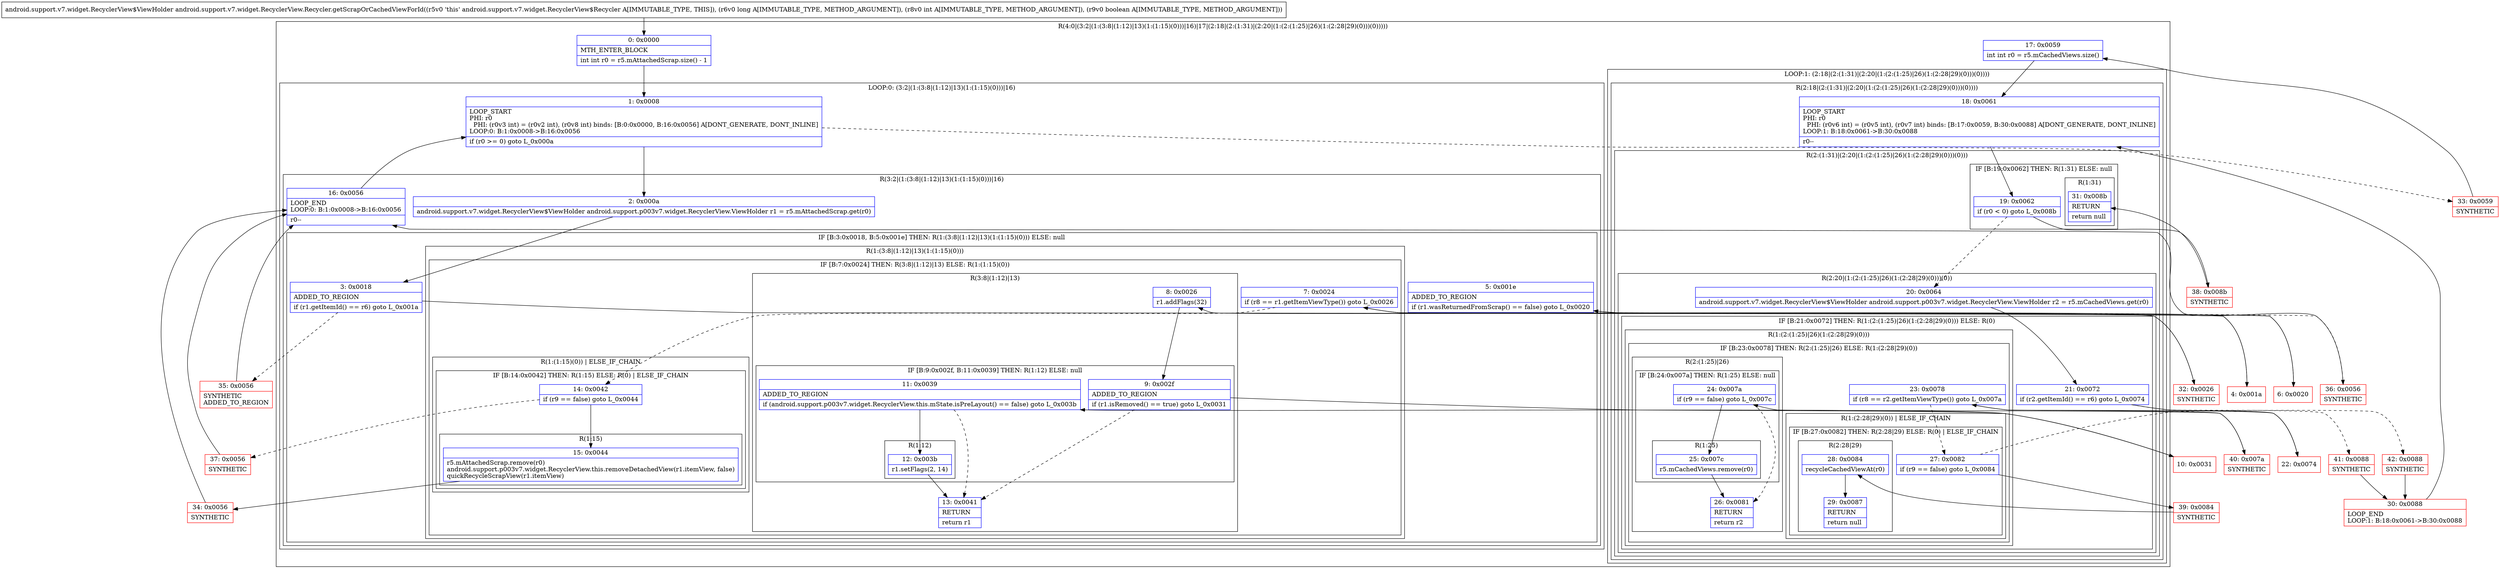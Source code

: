 digraph "CFG forandroid.support.v7.widget.RecyclerView.Recycler.getScrapOrCachedViewForId(JIZ)Landroid\/support\/v7\/widget\/RecyclerView$ViewHolder;" {
subgraph cluster_Region_1765159373 {
label = "R(4:0|(3:2|(1:(3:8|(1:12)|13)(1:(1:15)(0)))|16)|17|(2:18|(2:(1:31)|(2:20|(1:(2:(1:25)|26)(1:(2:28|29)(0)))(0)))))";
node [shape=record,color=blue];
Node_0 [shape=record,label="{0\:\ 0x0000|MTH_ENTER_BLOCK\l|int int r0 = r5.mAttachedScrap.size() \- 1\l}"];
subgraph cluster_LoopRegion_1072258589 {
label = "LOOP:0: (3:2|(1:(3:8|(1:12)|13)(1:(1:15)(0)))|16)";
node [shape=record,color=blue];
Node_1 [shape=record,label="{1\:\ 0x0008|LOOP_START\lPHI: r0 \l  PHI: (r0v3 int) = (r0v2 int), (r0v8 int) binds: [B:0:0x0000, B:16:0x0056] A[DONT_GENERATE, DONT_INLINE]\lLOOP:0: B:1:0x0008\-\>B:16:0x0056\l|if (r0 \>= 0) goto L_0x000a\l}"];
subgraph cluster_Region_1088779190 {
label = "R(3:2|(1:(3:8|(1:12)|13)(1:(1:15)(0)))|16)";
node [shape=record,color=blue];
Node_2 [shape=record,label="{2\:\ 0x000a|android.support.v7.widget.RecyclerView$ViewHolder android.support.p003v7.widget.RecyclerView.ViewHolder r1 = r5.mAttachedScrap.get(r0)\l}"];
subgraph cluster_IfRegion_2100831979 {
label = "IF [B:3:0x0018, B:5:0x001e] THEN: R(1:(3:8|(1:12)|13)(1:(1:15)(0))) ELSE: null";
node [shape=record,color=blue];
Node_3 [shape=record,label="{3\:\ 0x0018|ADDED_TO_REGION\l|if (r1.getItemId() == r6) goto L_0x001a\l}"];
Node_5 [shape=record,label="{5\:\ 0x001e|ADDED_TO_REGION\l|if (r1.wasReturnedFromScrap() == false) goto L_0x0020\l}"];
subgraph cluster_Region_7702883 {
label = "R(1:(3:8|(1:12)|13)(1:(1:15)(0)))";
node [shape=record,color=blue];
subgraph cluster_IfRegion_2120364723 {
label = "IF [B:7:0x0024] THEN: R(3:8|(1:12)|13) ELSE: R(1:(1:15)(0))";
node [shape=record,color=blue];
Node_7 [shape=record,label="{7\:\ 0x0024|if (r8 == r1.getItemViewType()) goto L_0x0026\l}"];
subgraph cluster_Region_165134032 {
label = "R(3:8|(1:12)|13)";
node [shape=record,color=blue];
Node_8 [shape=record,label="{8\:\ 0x0026|r1.addFlags(32)\l}"];
subgraph cluster_IfRegion_1838749708 {
label = "IF [B:9:0x002f, B:11:0x0039] THEN: R(1:12) ELSE: null";
node [shape=record,color=blue];
Node_9 [shape=record,label="{9\:\ 0x002f|ADDED_TO_REGION\l|if (r1.isRemoved() == true) goto L_0x0031\l}"];
Node_11 [shape=record,label="{11\:\ 0x0039|ADDED_TO_REGION\l|if (android.support.p003v7.widget.RecyclerView.this.mState.isPreLayout() == false) goto L_0x003b\l}"];
subgraph cluster_Region_1361732650 {
label = "R(1:12)";
node [shape=record,color=blue];
Node_12 [shape=record,label="{12\:\ 0x003b|r1.setFlags(2, 14)\l}"];
}
}
Node_13 [shape=record,label="{13\:\ 0x0041|RETURN\l|return r1\l}"];
}
subgraph cluster_Region_1372524408 {
label = "R(1:(1:15)(0)) | ELSE_IF_CHAIN\l";
node [shape=record,color=blue];
subgraph cluster_IfRegion_1102024432 {
label = "IF [B:14:0x0042] THEN: R(1:15) ELSE: R(0) | ELSE_IF_CHAIN\l";
node [shape=record,color=blue];
Node_14 [shape=record,label="{14\:\ 0x0042|if (r9 == false) goto L_0x0044\l}"];
subgraph cluster_Region_1433804629 {
label = "R(1:15)";
node [shape=record,color=blue];
Node_15 [shape=record,label="{15\:\ 0x0044|r5.mAttachedScrap.remove(r0)\landroid.support.p003v7.widget.RecyclerView.this.removeDetachedView(r1.itemView, false)\lquickRecycleScrapView(r1.itemView)\l}"];
}
subgraph cluster_Region_864207071 {
label = "R(0)";
node [shape=record,color=blue];
}
}
}
}
}
}
Node_16 [shape=record,label="{16\:\ 0x0056|LOOP_END\lLOOP:0: B:1:0x0008\-\>B:16:0x0056\l|r0\-\-\l}"];
}
}
Node_17 [shape=record,label="{17\:\ 0x0059|int int r0 = r5.mCachedViews.size()\l}"];
subgraph cluster_LoopRegion_529561949 {
label = "LOOP:1: (2:18|(2:(1:31)|(2:20|(1:(2:(1:25)|26)(1:(2:28|29)(0)))(0))))";
node [shape=record,color=blue];
subgraph cluster_Region_227996783 {
label = "R(2:18|(2:(1:31)|(2:20|(1:(2:(1:25)|26)(1:(2:28|29)(0)))(0))))";
node [shape=record,color=blue];
Node_18 [shape=record,label="{18\:\ 0x0061|LOOP_START\lPHI: r0 \l  PHI: (r0v6 int) = (r0v5 int), (r0v7 int) binds: [B:17:0x0059, B:30:0x0088] A[DONT_GENERATE, DONT_INLINE]\lLOOP:1: B:18:0x0061\-\>B:30:0x0088\l|r0\-\-\l}"];
subgraph cluster_Region_906826008 {
label = "R(2:(1:31)|(2:20|(1:(2:(1:25)|26)(1:(2:28|29)(0)))(0)))";
node [shape=record,color=blue];
subgraph cluster_IfRegion_2029673078 {
label = "IF [B:19:0x0062] THEN: R(1:31) ELSE: null";
node [shape=record,color=blue];
Node_19 [shape=record,label="{19\:\ 0x0062|if (r0 \< 0) goto L_0x008b\l}"];
subgraph cluster_Region_199807271 {
label = "R(1:31)";
node [shape=record,color=blue];
Node_31 [shape=record,label="{31\:\ 0x008b|RETURN\l|return null\l}"];
}
}
subgraph cluster_Region_325709340 {
label = "R(2:20|(1:(2:(1:25)|26)(1:(2:28|29)(0)))(0))";
node [shape=record,color=blue];
Node_20 [shape=record,label="{20\:\ 0x0064|android.support.v7.widget.RecyclerView$ViewHolder android.support.p003v7.widget.RecyclerView.ViewHolder r2 = r5.mCachedViews.get(r0)\l}"];
subgraph cluster_IfRegion_1712106173 {
label = "IF [B:21:0x0072] THEN: R(1:(2:(1:25)|26)(1:(2:28|29)(0))) ELSE: R(0)";
node [shape=record,color=blue];
Node_21 [shape=record,label="{21\:\ 0x0072|if (r2.getItemId() == r6) goto L_0x0074\l}"];
subgraph cluster_Region_784956605 {
label = "R(1:(2:(1:25)|26)(1:(2:28|29)(0)))";
node [shape=record,color=blue];
subgraph cluster_IfRegion_986296686 {
label = "IF [B:23:0x0078] THEN: R(2:(1:25)|26) ELSE: R(1:(2:28|29)(0))";
node [shape=record,color=blue];
Node_23 [shape=record,label="{23\:\ 0x0078|if (r8 == r2.getItemViewType()) goto L_0x007a\l}"];
subgraph cluster_Region_1250280955 {
label = "R(2:(1:25)|26)";
node [shape=record,color=blue];
subgraph cluster_IfRegion_848278184 {
label = "IF [B:24:0x007a] THEN: R(1:25) ELSE: null";
node [shape=record,color=blue];
Node_24 [shape=record,label="{24\:\ 0x007a|if (r9 == false) goto L_0x007c\l}"];
subgraph cluster_Region_1979762579 {
label = "R(1:25)";
node [shape=record,color=blue];
Node_25 [shape=record,label="{25\:\ 0x007c|r5.mCachedViews.remove(r0)\l}"];
}
}
Node_26 [shape=record,label="{26\:\ 0x0081|RETURN\l|return r2\l}"];
}
subgraph cluster_Region_1825890352 {
label = "R(1:(2:28|29)(0)) | ELSE_IF_CHAIN\l";
node [shape=record,color=blue];
subgraph cluster_IfRegion_561542500 {
label = "IF [B:27:0x0082] THEN: R(2:28|29) ELSE: R(0) | ELSE_IF_CHAIN\l";
node [shape=record,color=blue];
Node_27 [shape=record,label="{27\:\ 0x0082|if (r9 == false) goto L_0x0084\l}"];
subgraph cluster_Region_1284468912 {
label = "R(2:28|29)";
node [shape=record,color=blue];
Node_28 [shape=record,label="{28\:\ 0x0084|recycleCachedViewAt(r0)\l}"];
Node_29 [shape=record,label="{29\:\ 0x0087|RETURN\l|return null\l}"];
}
subgraph cluster_Region_1144113506 {
label = "R(0)";
node [shape=record,color=blue];
}
}
}
}
}
subgraph cluster_Region_191113662 {
label = "R(0)";
node [shape=record,color=blue];
}
}
}
}
}
}
}
Node_4 [shape=record,color=red,label="{4\:\ 0x001a}"];
Node_6 [shape=record,color=red,label="{6\:\ 0x0020}"];
Node_10 [shape=record,color=red,label="{10\:\ 0x0031}"];
Node_22 [shape=record,color=red,label="{22\:\ 0x0074}"];
Node_30 [shape=record,color=red,label="{30\:\ 0x0088|LOOP_END\lLOOP:1: B:18:0x0061\-\>B:30:0x0088\l}"];
Node_32 [shape=record,color=red,label="{32\:\ 0x0026|SYNTHETIC\l}"];
Node_33 [shape=record,color=red,label="{33\:\ 0x0059|SYNTHETIC\l}"];
Node_34 [shape=record,color=red,label="{34\:\ 0x0056|SYNTHETIC\l}"];
Node_35 [shape=record,color=red,label="{35\:\ 0x0056|SYNTHETIC\lADDED_TO_REGION\l}"];
Node_36 [shape=record,color=red,label="{36\:\ 0x0056|SYNTHETIC\l}"];
Node_37 [shape=record,color=red,label="{37\:\ 0x0056|SYNTHETIC\l}"];
Node_38 [shape=record,color=red,label="{38\:\ 0x008b|SYNTHETIC\l}"];
Node_39 [shape=record,color=red,label="{39\:\ 0x0084|SYNTHETIC\l}"];
Node_40 [shape=record,color=red,label="{40\:\ 0x007a|SYNTHETIC\l}"];
Node_41 [shape=record,color=red,label="{41\:\ 0x0088|SYNTHETIC\l}"];
Node_42 [shape=record,color=red,label="{42\:\ 0x0088|SYNTHETIC\l}"];
MethodNode[shape=record,label="{android.support.v7.widget.RecyclerView$ViewHolder android.support.v7.widget.RecyclerView.Recycler.getScrapOrCachedViewForId((r5v0 'this' android.support.v7.widget.RecyclerView$Recycler A[IMMUTABLE_TYPE, THIS]), (r6v0 long A[IMMUTABLE_TYPE, METHOD_ARGUMENT]), (r8v0 int A[IMMUTABLE_TYPE, METHOD_ARGUMENT]), (r9v0 boolean A[IMMUTABLE_TYPE, METHOD_ARGUMENT])) }"];
MethodNode -> Node_0;
Node_0 -> Node_1;
Node_1 -> Node_2;
Node_1 -> Node_33[style=dashed];
Node_2 -> Node_3;
Node_3 -> Node_4;
Node_3 -> Node_35[style=dashed];
Node_5 -> Node_6;
Node_5 -> Node_36[style=dashed];
Node_7 -> Node_14[style=dashed];
Node_7 -> Node_32;
Node_8 -> Node_9;
Node_9 -> Node_10;
Node_9 -> Node_13[style=dashed];
Node_11 -> Node_12;
Node_11 -> Node_13[style=dashed];
Node_12 -> Node_13;
Node_14 -> Node_15;
Node_14 -> Node_37[style=dashed];
Node_15 -> Node_34;
Node_16 -> Node_1;
Node_17 -> Node_18;
Node_18 -> Node_19;
Node_19 -> Node_20[style=dashed];
Node_19 -> Node_38;
Node_20 -> Node_21;
Node_21 -> Node_22;
Node_21 -> Node_41[style=dashed];
Node_23 -> Node_27[style=dashed];
Node_23 -> Node_40;
Node_24 -> Node_25;
Node_24 -> Node_26[style=dashed];
Node_25 -> Node_26;
Node_27 -> Node_39;
Node_27 -> Node_42[style=dashed];
Node_28 -> Node_29;
Node_4 -> Node_5;
Node_6 -> Node_7;
Node_10 -> Node_11;
Node_22 -> Node_23;
Node_30 -> Node_18;
Node_32 -> Node_8;
Node_33 -> Node_17;
Node_34 -> Node_16;
Node_35 -> Node_16;
Node_36 -> Node_16;
Node_37 -> Node_16;
Node_38 -> Node_31;
Node_39 -> Node_28;
Node_40 -> Node_24;
Node_41 -> Node_30;
Node_42 -> Node_30;
}

